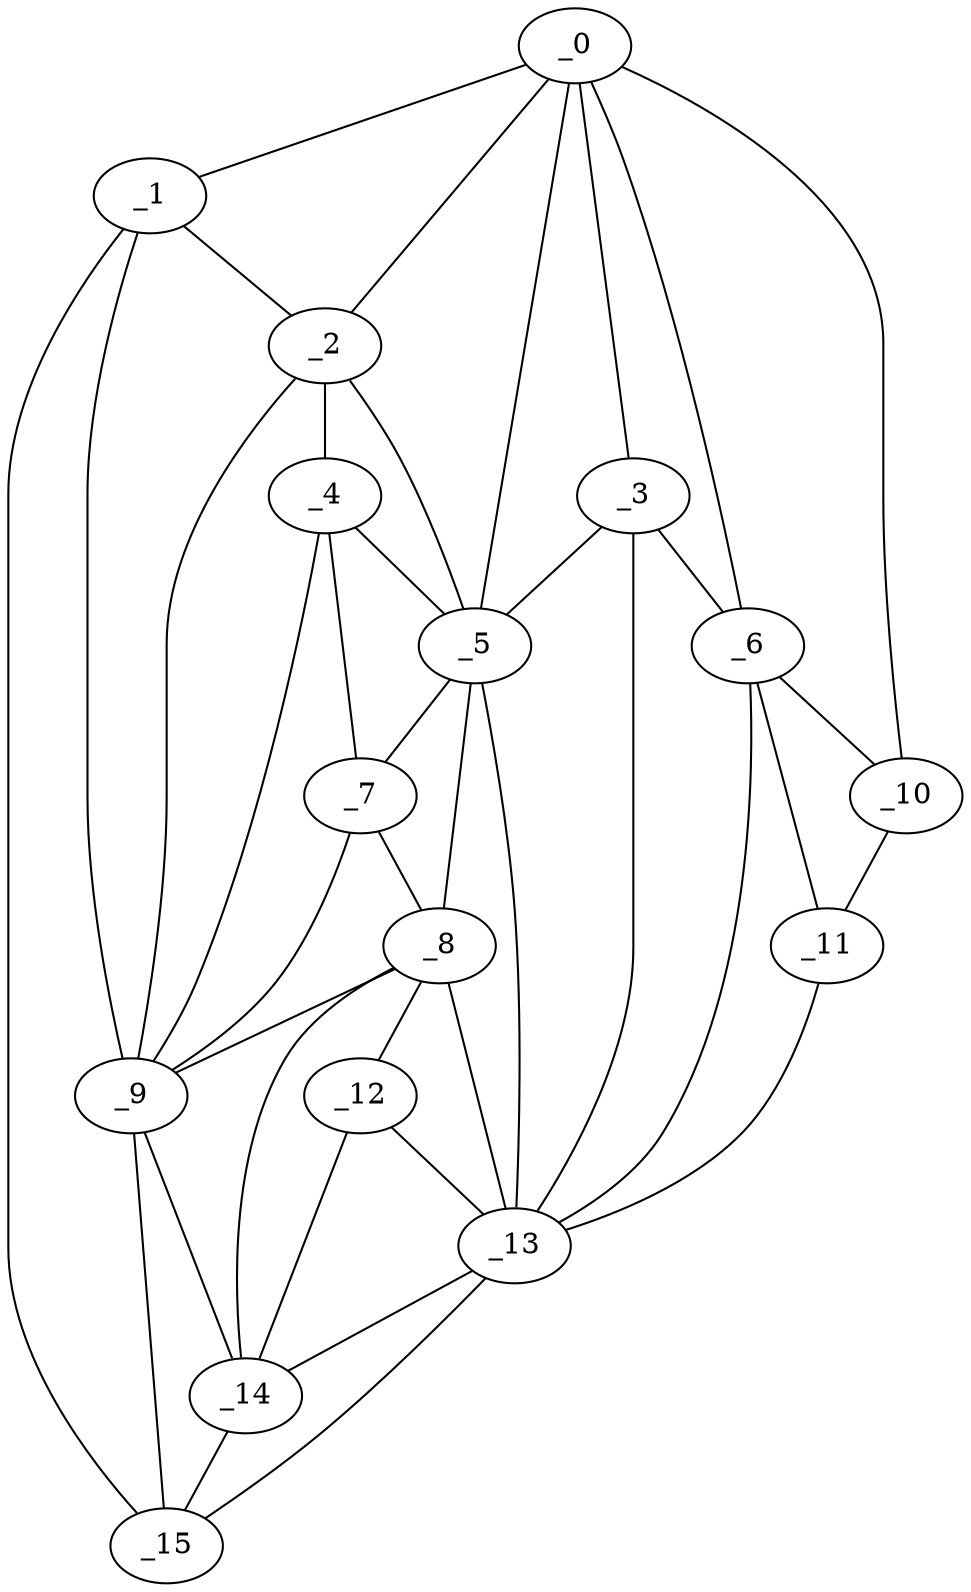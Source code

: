 graph "obj17__100.gxl" {
	_0	 [x=38,
		y=35];
	_1	 [x=43,
		y=124];
	_0 -- _1	 [valence=1];
	_2	 [x=44,
		y=110];
	_0 -- _2	 [valence=2];
	_3	 [x=48,
		y=30];
	_0 -- _3	 [valence=1];
	_5	 [x=52,
		y=68];
	_0 -- _5	 [valence=1];
	_6	 [x=54,
		y=24];
	_0 -- _6	 [valence=1];
	_10	 [x=71,
		y=3];
	_0 -- _10	 [valence=1];
	_1 -- _2	 [valence=1];
	_9	 [x=69,
		y=99];
	_1 -- _9	 [valence=2];
	_15	 [x=86,
		y=118];
	_1 -- _15	 [valence=1];
	_4	 [x=50,
		y=99];
	_2 -- _4	 [valence=1];
	_2 -- _5	 [valence=2];
	_2 -- _9	 [valence=1];
	_3 -- _5	 [valence=2];
	_3 -- _6	 [valence=2];
	_13	 [x=83,
		y=70];
	_3 -- _13	 [valence=1];
	_4 -- _5	 [valence=2];
	_7	 [x=54,
		y=84];
	_4 -- _7	 [valence=2];
	_4 -- _9	 [valence=1];
	_5 -- _7	 [valence=1];
	_8	 [x=69,
		y=87];
	_5 -- _8	 [valence=2];
	_5 -- _13	 [valence=1];
	_6 -- _10	 [valence=2];
	_11	 [x=79,
		y=8];
	_6 -- _11	 [valence=2];
	_6 -- _13	 [valence=2];
	_7 -- _8	 [valence=1];
	_7 -- _9	 [valence=2];
	_8 -- _9	 [valence=2];
	_12	 [x=82,
		y=84];
	_8 -- _12	 [valence=2];
	_8 -- _13	 [valence=2];
	_14	 [x=84,
		y=94];
	_8 -- _14	 [valence=1];
	_9 -- _14	 [valence=2];
	_9 -- _15	 [valence=1];
	_10 -- _11	 [valence=1];
	_11 -- _13	 [valence=1];
	_12 -- _13	 [valence=1];
	_12 -- _14	 [valence=2];
	_13 -- _14	 [valence=2];
	_13 -- _15	 [valence=1];
	_14 -- _15	 [valence=2];
}
